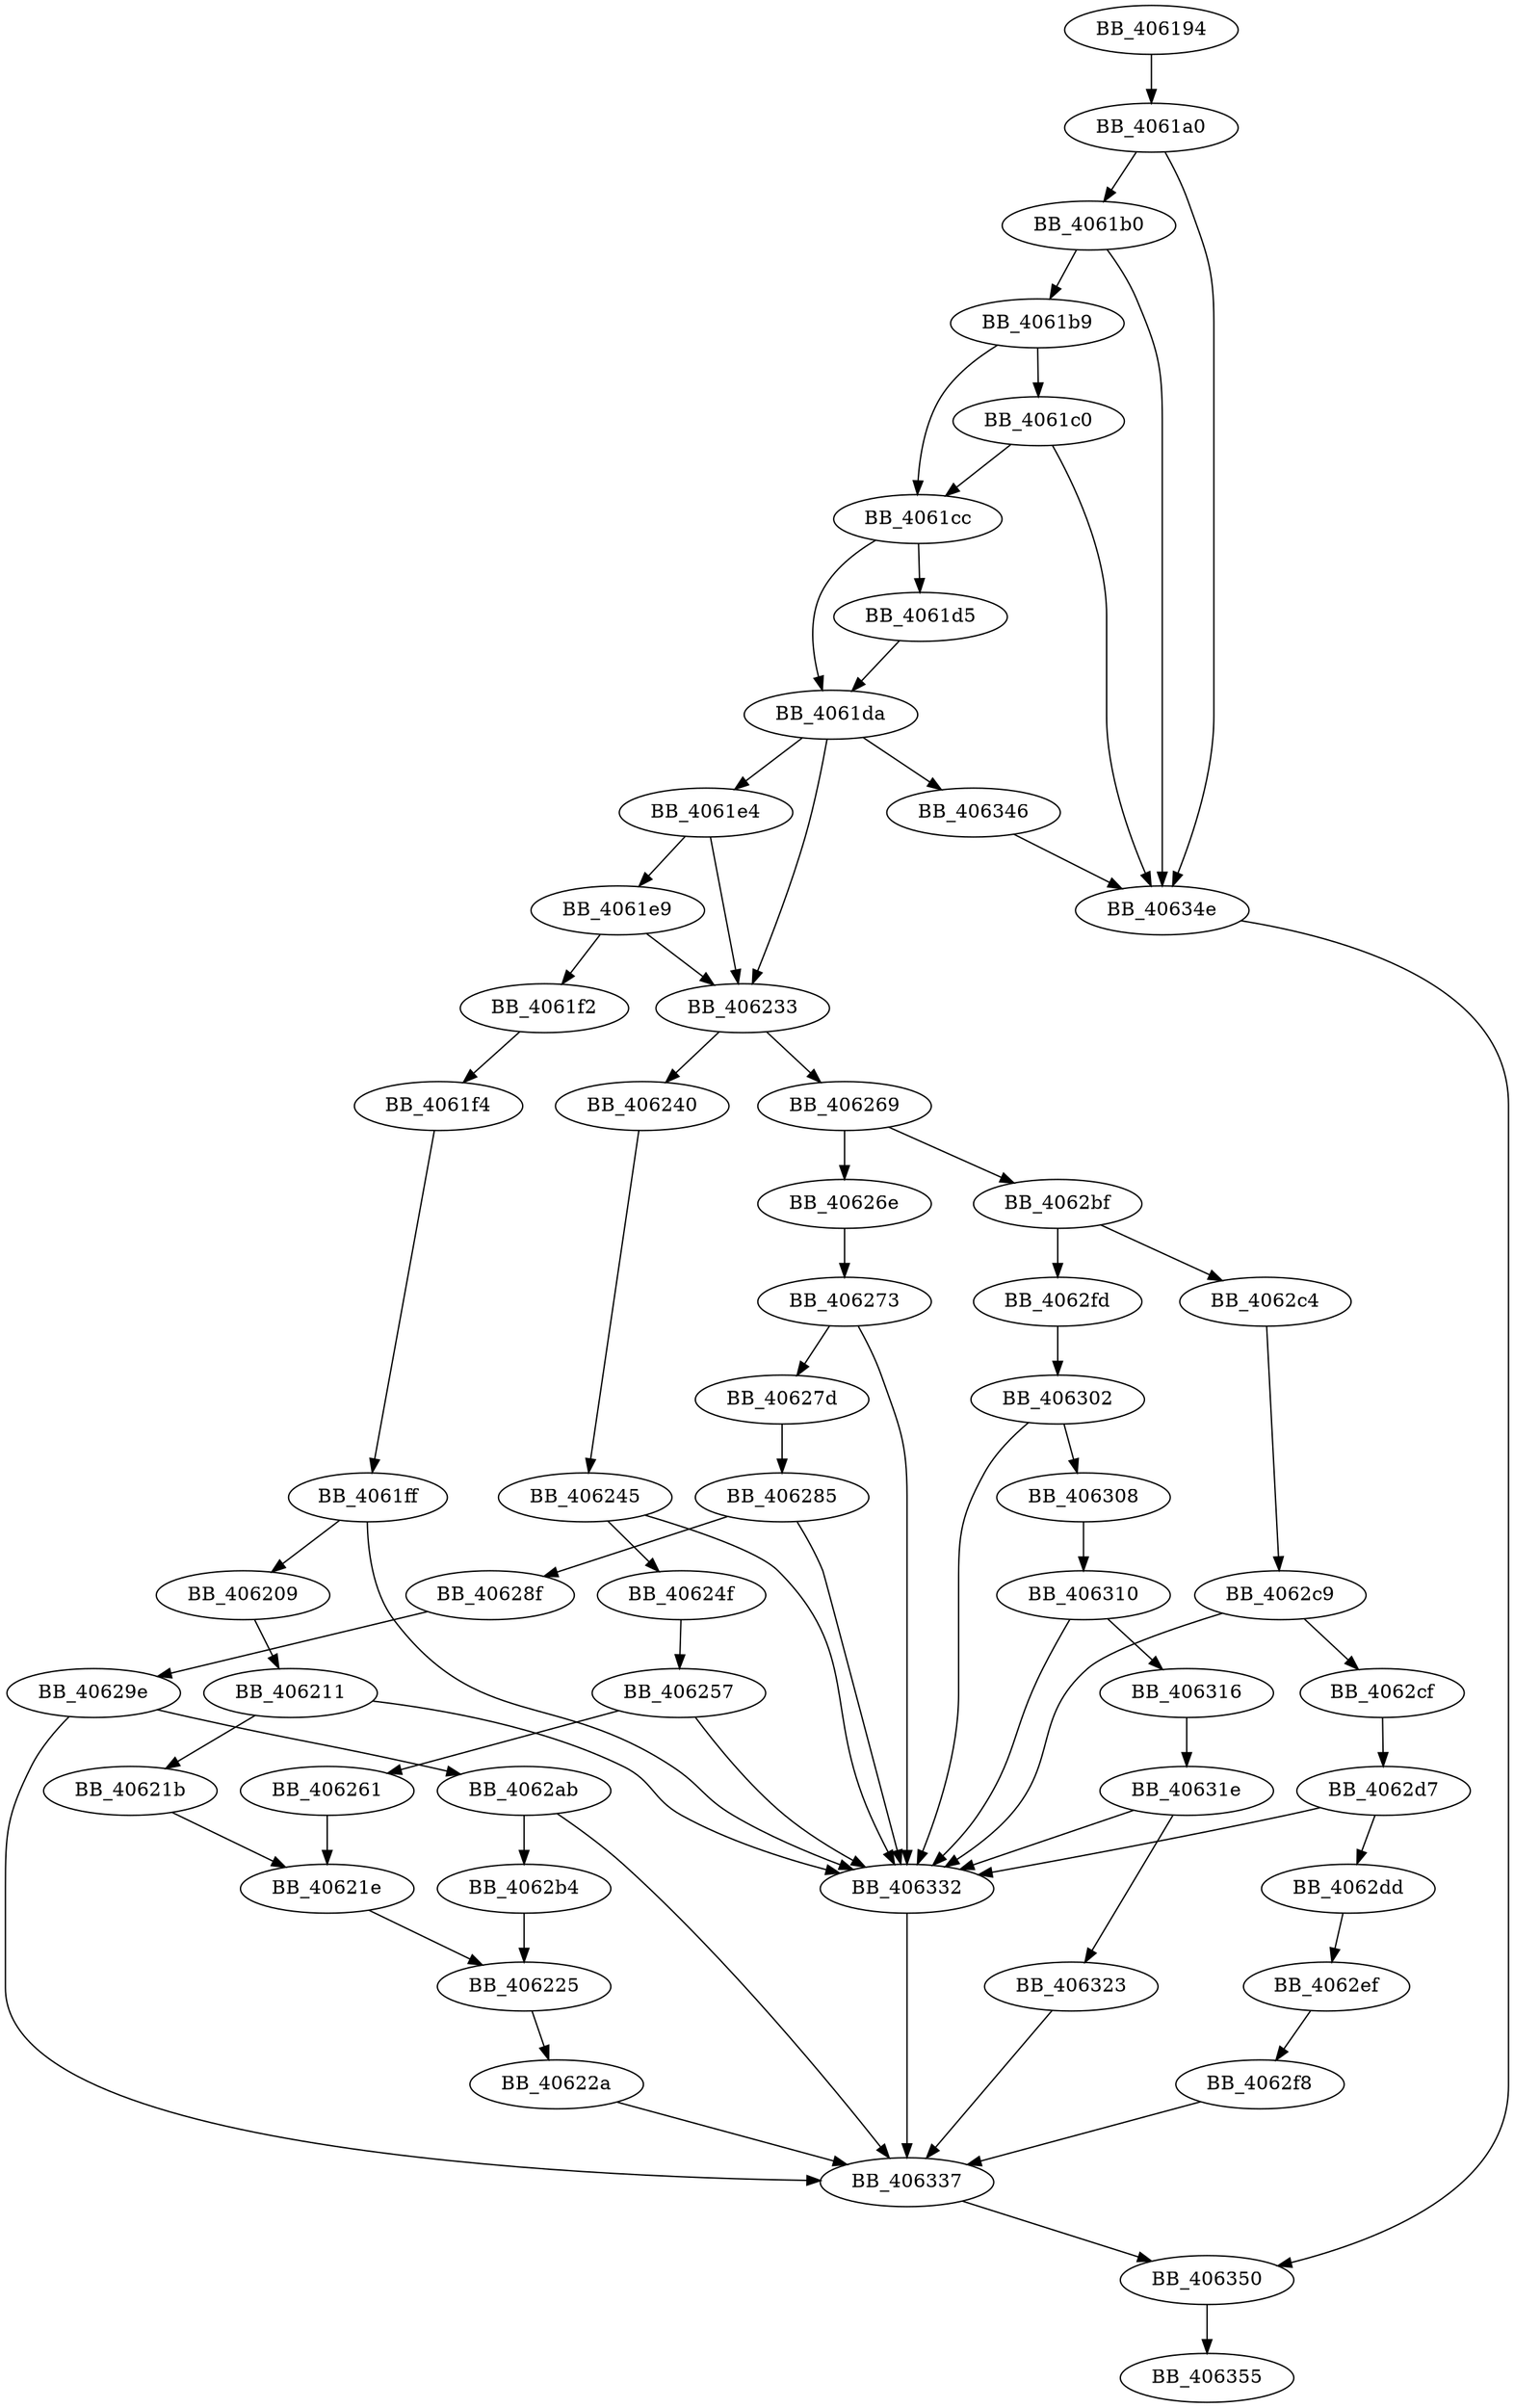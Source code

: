 DiGraph ___BuildCatchObjectHelper{
BB_406194->BB_4061a0
BB_4061a0->BB_4061b0
BB_4061a0->BB_40634e
BB_4061b0->BB_4061b9
BB_4061b0->BB_40634e
BB_4061b9->BB_4061c0
BB_4061b9->BB_4061cc
BB_4061c0->BB_4061cc
BB_4061c0->BB_40634e
BB_4061cc->BB_4061d5
BB_4061cc->BB_4061da
BB_4061d5->BB_4061da
BB_4061da->BB_4061e4
BB_4061da->BB_406233
BB_4061da->BB_406346
BB_4061e4->BB_4061e9
BB_4061e4->BB_406233
BB_4061e9->BB_4061f2
BB_4061e9->BB_406233
BB_4061f2->BB_4061f4
BB_4061f4->BB_4061ff
BB_4061ff->BB_406209
BB_4061ff->BB_406332
BB_406209->BB_406211
BB_406211->BB_40621b
BB_406211->BB_406332
BB_40621b->BB_40621e
BB_40621e->BB_406225
BB_406225->BB_40622a
BB_40622a->BB_406337
BB_406233->BB_406240
BB_406233->BB_406269
BB_406240->BB_406245
BB_406245->BB_40624f
BB_406245->BB_406332
BB_40624f->BB_406257
BB_406257->BB_406261
BB_406257->BB_406332
BB_406261->BB_40621e
BB_406269->BB_40626e
BB_406269->BB_4062bf
BB_40626e->BB_406273
BB_406273->BB_40627d
BB_406273->BB_406332
BB_40627d->BB_406285
BB_406285->BB_40628f
BB_406285->BB_406332
BB_40628f->BB_40629e
BB_40629e->BB_4062ab
BB_40629e->BB_406337
BB_4062ab->BB_4062b4
BB_4062ab->BB_406337
BB_4062b4->BB_406225
BB_4062bf->BB_4062c4
BB_4062bf->BB_4062fd
BB_4062c4->BB_4062c9
BB_4062c9->BB_4062cf
BB_4062c9->BB_406332
BB_4062cf->BB_4062d7
BB_4062d7->BB_4062dd
BB_4062d7->BB_406332
BB_4062dd->BB_4062ef
BB_4062ef->BB_4062f8
BB_4062f8->BB_406337
BB_4062fd->BB_406302
BB_406302->BB_406308
BB_406302->BB_406332
BB_406308->BB_406310
BB_406310->BB_406316
BB_406310->BB_406332
BB_406316->BB_40631e
BB_40631e->BB_406323
BB_40631e->BB_406332
BB_406323->BB_406337
BB_406332->BB_406337
BB_406337->BB_406350
BB_406346->BB_40634e
BB_40634e->BB_406350
BB_406350->BB_406355
}
